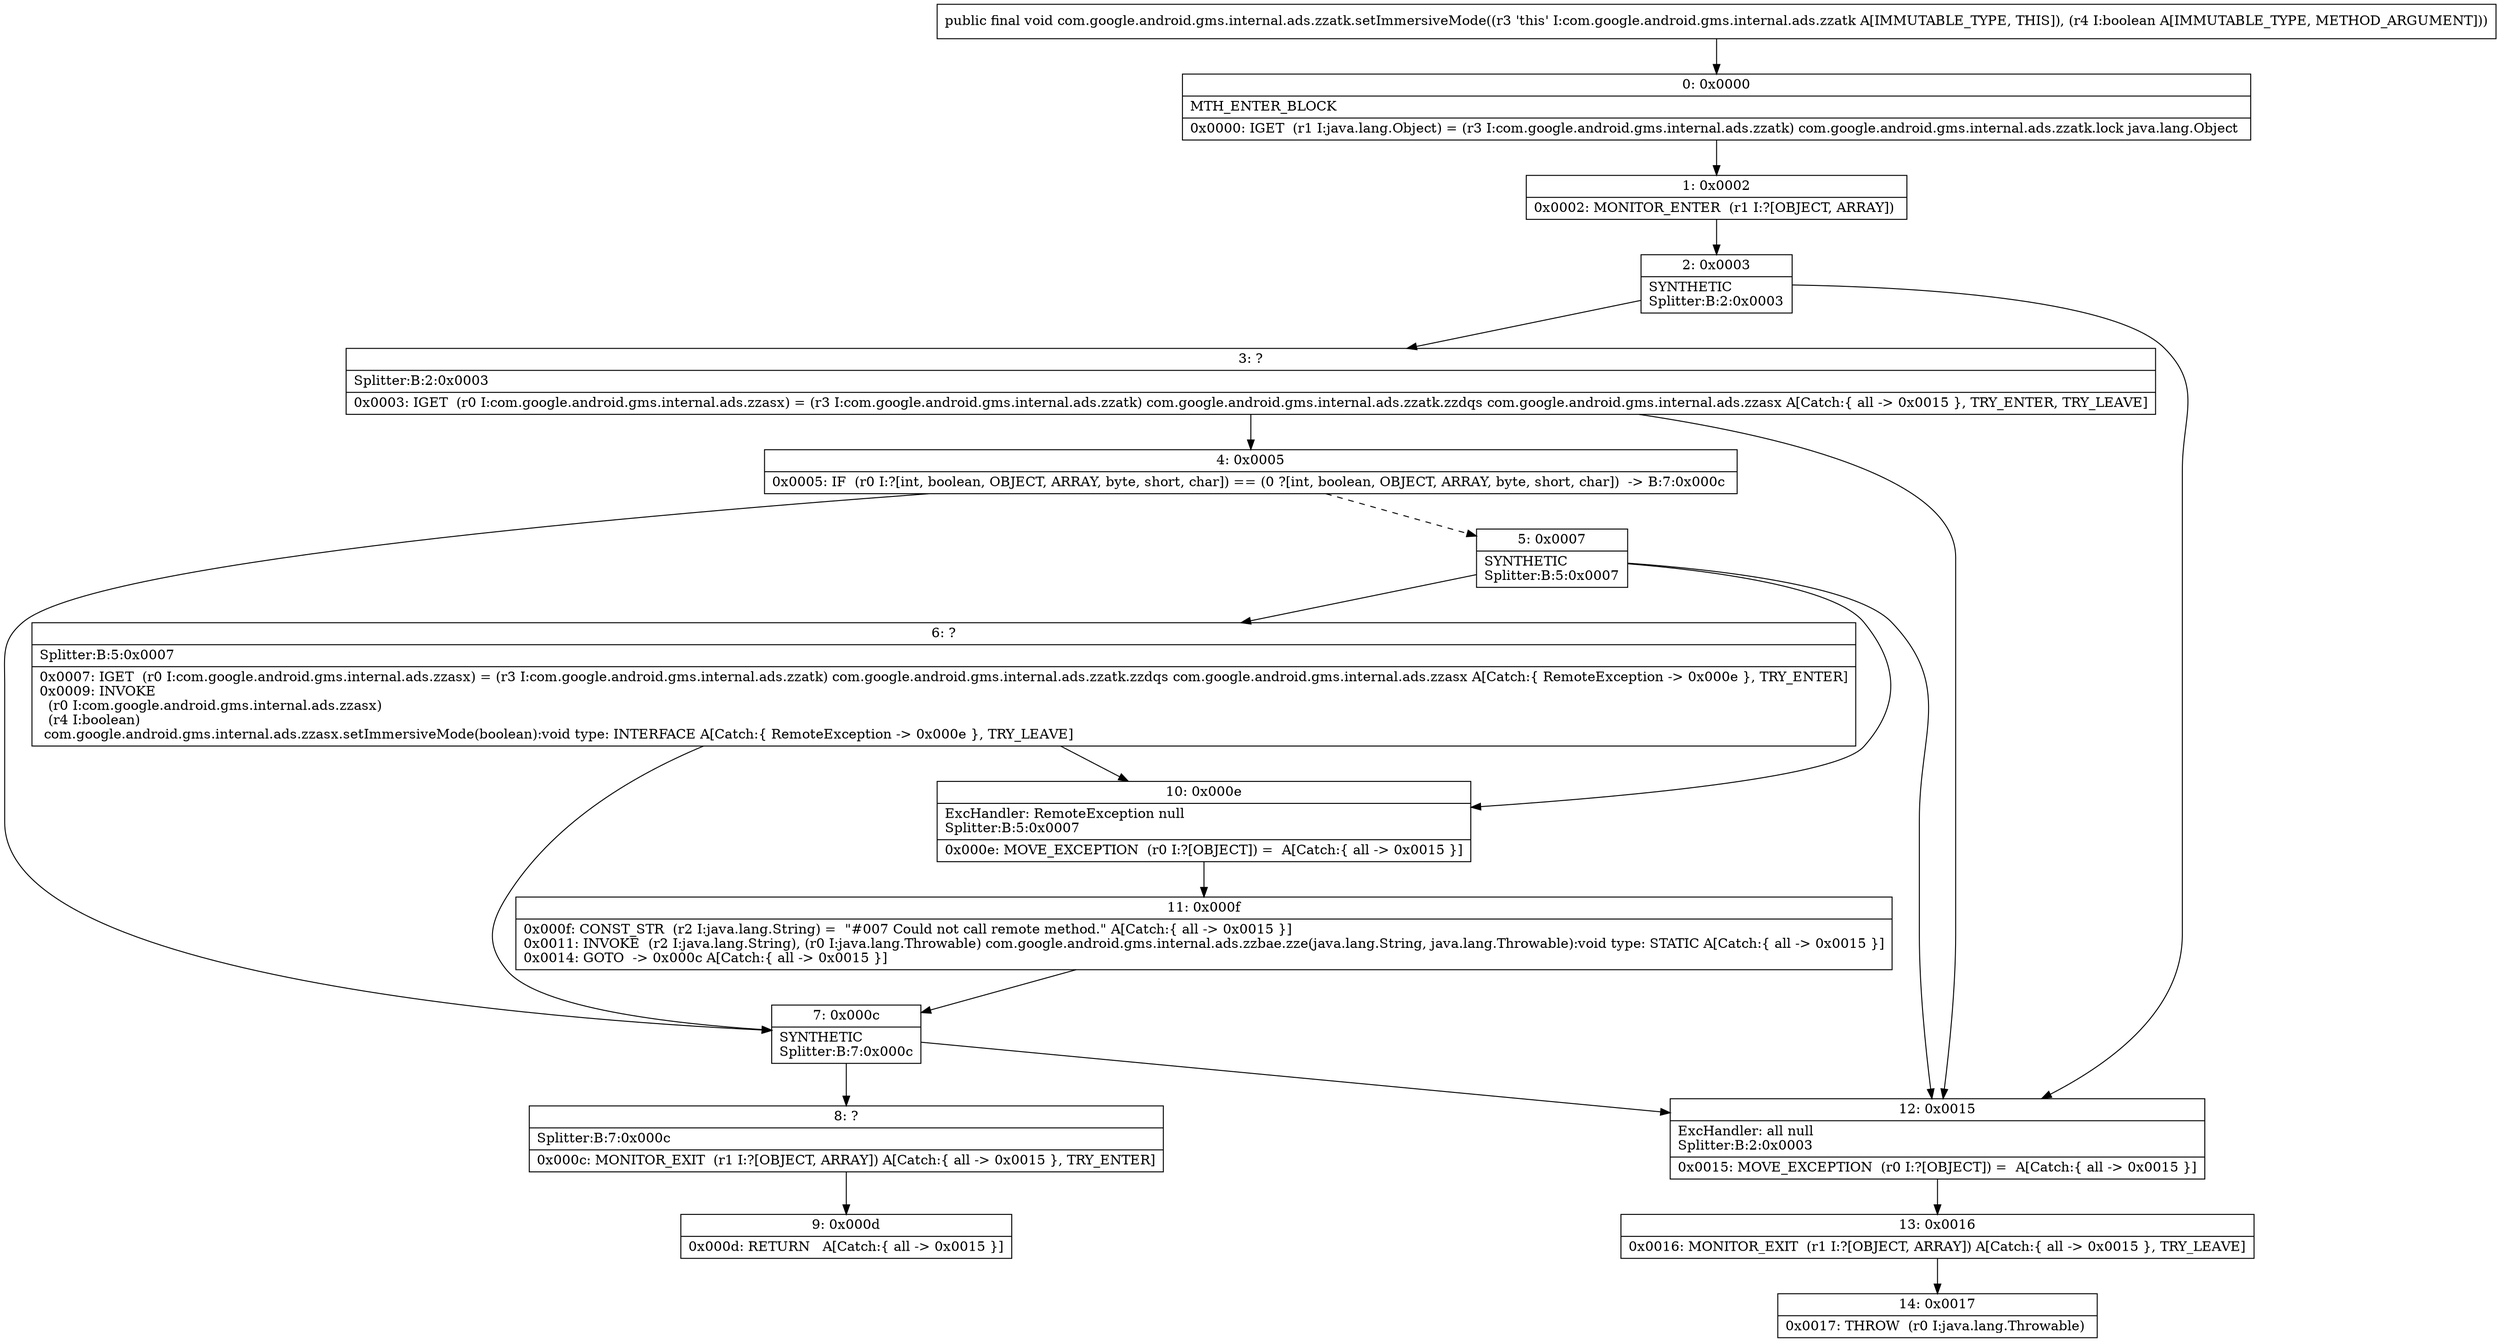 digraph "CFG forcom.google.android.gms.internal.ads.zzatk.setImmersiveMode(Z)V" {
Node_0 [shape=record,label="{0\:\ 0x0000|MTH_ENTER_BLOCK\l|0x0000: IGET  (r1 I:java.lang.Object) = (r3 I:com.google.android.gms.internal.ads.zzatk) com.google.android.gms.internal.ads.zzatk.lock java.lang.Object \l}"];
Node_1 [shape=record,label="{1\:\ 0x0002|0x0002: MONITOR_ENTER  (r1 I:?[OBJECT, ARRAY]) \l}"];
Node_2 [shape=record,label="{2\:\ 0x0003|SYNTHETIC\lSplitter:B:2:0x0003\l}"];
Node_3 [shape=record,label="{3\:\ ?|Splitter:B:2:0x0003\l|0x0003: IGET  (r0 I:com.google.android.gms.internal.ads.zzasx) = (r3 I:com.google.android.gms.internal.ads.zzatk) com.google.android.gms.internal.ads.zzatk.zzdqs com.google.android.gms.internal.ads.zzasx A[Catch:\{ all \-\> 0x0015 \}, TRY_ENTER, TRY_LEAVE]\l}"];
Node_4 [shape=record,label="{4\:\ 0x0005|0x0005: IF  (r0 I:?[int, boolean, OBJECT, ARRAY, byte, short, char]) == (0 ?[int, boolean, OBJECT, ARRAY, byte, short, char])  \-\> B:7:0x000c \l}"];
Node_5 [shape=record,label="{5\:\ 0x0007|SYNTHETIC\lSplitter:B:5:0x0007\l}"];
Node_6 [shape=record,label="{6\:\ ?|Splitter:B:5:0x0007\l|0x0007: IGET  (r0 I:com.google.android.gms.internal.ads.zzasx) = (r3 I:com.google.android.gms.internal.ads.zzatk) com.google.android.gms.internal.ads.zzatk.zzdqs com.google.android.gms.internal.ads.zzasx A[Catch:\{ RemoteException \-\> 0x000e \}, TRY_ENTER]\l0x0009: INVOKE  \l  (r0 I:com.google.android.gms.internal.ads.zzasx)\l  (r4 I:boolean)\l com.google.android.gms.internal.ads.zzasx.setImmersiveMode(boolean):void type: INTERFACE A[Catch:\{ RemoteException \-\> 0x000e \}, TRY_LEAVE]\l}"];
Node_7 [shape=record,label="{7\:\ 0x000c|SYNTHETIC\lSplitter:B:7:0x000c\l}"];
Node_8 [shape=record,label="{8\:\ ?|Splitter:B:7:0x000c\l|0x000c: MONITOR_EXIT  (r1 I:?[OBJECT, ARRAY]) A[Catch:\{ all \-\> 0x0015 \}, TRY_ENTER]\l}"];
Node_9 [shape=record,label="{9\:\ 0x000d|0x000d: RETURN   A[Catch:\{ all \-\> 0x0015 \}]\l}"];
Node_10 [shape=record,label="{10\:\ 0x000e|ExcHandler: RemoteException null\lSplitter:B:5:0x0007\l|0x000e: MOVE_EXCEPTION  (r0 I:?[OBJECT]) =  A[Catch:\{ all \-\> 0x0015 \}]\l}"];
Node_11 [shape=record,label="{11\:\ 0x000f|0x000f: CONST_STR  (r2 I:java.lang.String) =  \"#007 Could not call remote method.\" A[Catch:\{ all \-\> 0x0015 \}]\l0x0011: INVOKE  (r2 I:java.lang.String), (r0 I:java.lang.Throwable) com.google.android.gms.internal.ads.zzbae.zze(java.lang.String, java.lang.Throwable):void type: STATIC A[Catch:\{ all \-\> 0x0015 \}]\l0x0014: GOTO  \-\> 0x000c A[Catch:\{ all \-\> 0x0015 \}]\l}"];
Node_12 [shape=record,label="{12\:\ 0x0015|ExcHandler: all null\lSplitter:B:2:0x0003\l|0x0015: MOVE_EXCEPTION  (r0 I:?[OBJECT]) =  A[Catch:\{ all \-\> 0x0015 \}]\l}"];
Node_13 [shape=record,label="{13\:\ 0x0016|0x0016: MONITOR_EXIT  (r1 I:?[OBJECT, ARRAY]) A[Catch:\{ all \-\> 0x0015 \}, TRY_LEAVE]\l}"];
Node_14 [shape=record,label="{14\:\ 0x0017|0x0017: THROW  (r0 I:java.lang.Throwable) \l}"];
MethodNode[shape=record,label="{public final void com.google.android.gms.internal.ads.zzatk.setImmersiveMode((r3 'this' I:com.google.android.gms.internal.ads.zzatk A[IMMUTABLE_TYPE, THIS]), (r4 I:boolean A[IMMUTABLE_TYPE, METHOD_ARGUMENT])) }"];
MethodNode -> Node_0;
Node_0 -> Node_1;
Node_1 -> Node_2;
Node_2 -> Node_3;
Node_2 -> Node_12;
Node_3 -> Node_4;
Node_3 -> Node_12;
Node_4 -> Node_5[style=dashed];
Node_4 -> Node_7;
Node_5 -> Node_6;
Node_5 -> Node_10;
Node_5 -> Node_12;
Node_6 -> Node_7;
Node_6 -> Node_10;
Node_7 -> Node_8;
Node_7 -> Node_12;
Node_8 -> Node_9;
Node_10 -> Node_11;
Node_11 -> Node_7;
Node_12 -> Node_13;
Node_13 -> Node_14;
}

